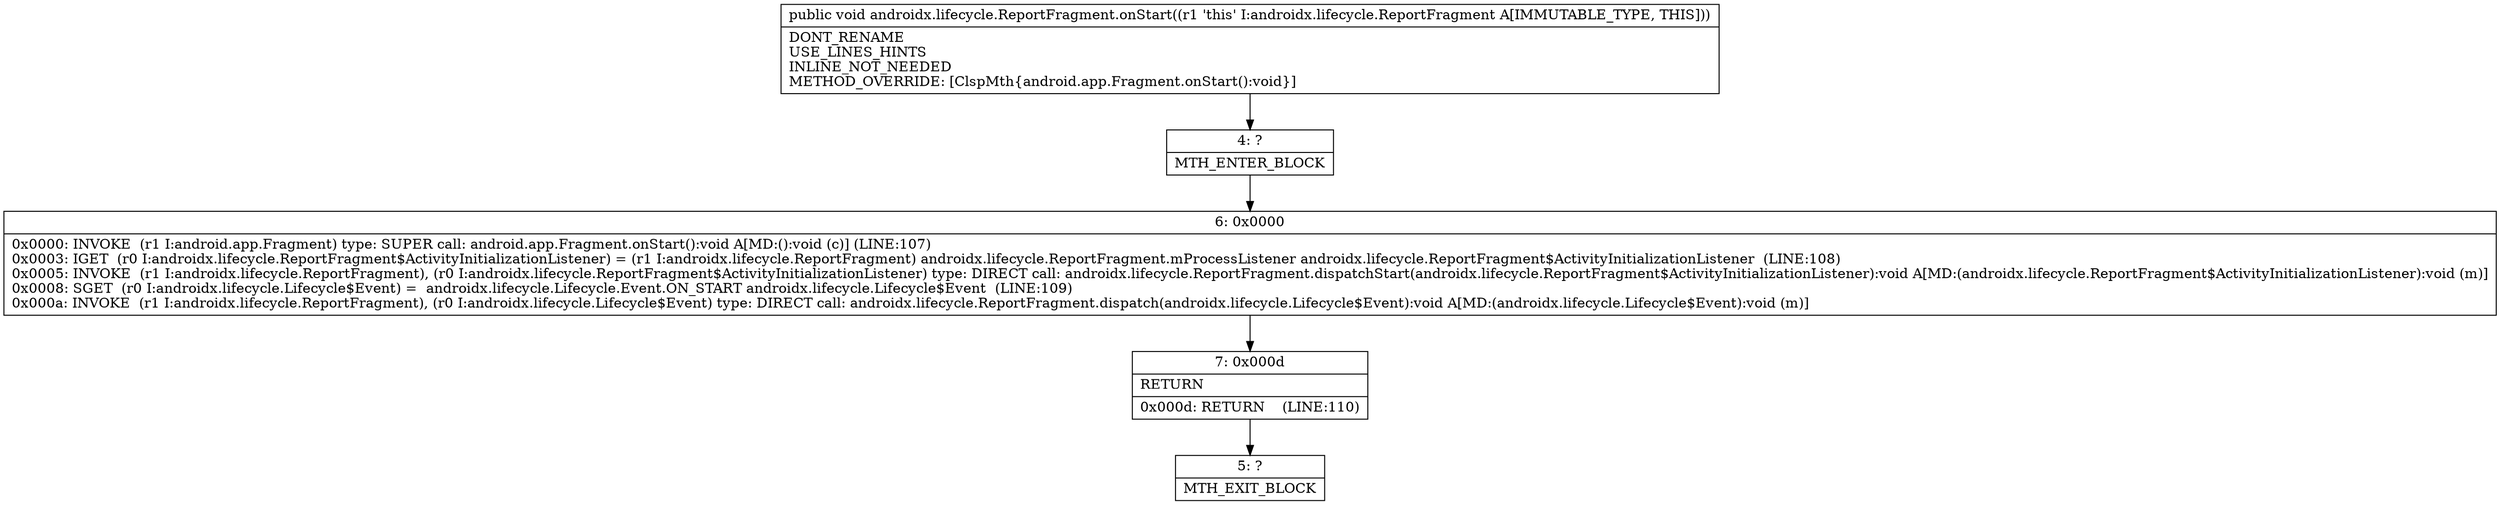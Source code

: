 digraph "CFG forandroidx.lifecycle.ReportFragment.onStart()V" {
Node_4 [shape=record,label="{4\:\ ?|MTH_ENTER_BLOCK\l}"];
Node_6 [shape=record,label="{6\:\ 0x0000|0x0000: INVOKE  (r1 I:android.app.Fragment) type: SUPER call: android.app.Fragment.onStart():void A[MD:():void (c)] (LINE:107)\l0x0003: IGET  (r0 I:androidx.lifecycle.ReportFragment$ActivityInitializationListener) = (r1 I:androidx.lifecycle.ReportFragment) androidx.lifecycle.ReportFragment.mProcessListener androidx.lifecycle.ReportFragment$ActivityInitializationListener  (LINE:108)\l0x0005: INVOKE  (r1 I:androidx.lifecycle.ReportFragment), (r0 I:androidx.lifecycle.ReportFragment$ActivityInitializationListener) type: DIRECT call: androidx.lifecycle.ReportFragment.dispatchStart(androidx.lifecycle.ReportFragment$ActivityInitializationListener):void A[MD:(androidx.lifecycle.ReportFragment$ActivityInitializationListener):void (m)]\l0x0008: SGET  (r0 I:androidx.lifecycle.Lifecycle$Event) =  androidx.lifecycle.Lifecycle.Event.ON_START androidx.lifecycle.Lifecycle$Event  (LINE:109)\l0x000a: INVOKE  (r1 I:androidx.lifecycle.ReportFragment), (r0 I:androidx.lifecycle.Lifecycle$Event) type: DIRECT call: androidx.lifecycle.ReportFragment.dispatch(androidx.lifecycle.Lifecycle$Event):void A[MD:(androidx.lifecycle.Lifecycle$Event):void (m)]\l}"];
Node_7 [shape=record,label="{7\:\ 0x000d|RETURN\l|0x000d: RETURN    (LINE:110)\l}"];
Node_5 [shape=record,label="{5\:\ ?|MTH_EXIT_BLOCK\l}"];
MethodNode[shape=record,label="{public void androidx.lifecycle.ReportFragment.onStart((r1 'this' I:androidx.lifecycle.ReportFragment A[IMMUTABLE_TYPE, THIS]))  | DONT_RENAME\lUSE_LINES_HINTS\lINLINE_NOT_NEEDED\lMETHOD_OVERRIDE: [ClspMth\{android.app.Fragment.onStart():void\}]\l}"];
MethodNode -> Node_4;Node_4 -> Node_6;
Node_6 -> Node_7;
Node_7 -> Node_5;
}

